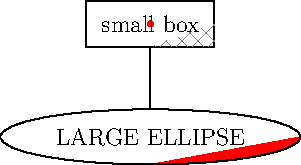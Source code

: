 unitsize(1cm);
size(300);
import patterns; // for drawing patterns
real margin=2mm;
pair z1=(0,1);
pair z0=(0,0);

path EllipseArc(pair c, real a, real b, real Eangle1, real Eangle2, bool direction=CCW)
{
return scale(a,b)*arc(c,1,Eangle1,Eangle2,direction);
}

object Box=draw("small box",box,z1,margin);
object Ellipse=draw("LARGE ELLIPSE",ellipse,z0,margin,invisible);

add("hachure",crosshatch(H=2mm,gray));

add(new void(frame f, transform t) {
draw(f, point(Box,S,t){S}..{S}point(Ellipse,N,t) );
dot(f,point(Box,(S+N)/2,t),red);
fill(f,point(Box,S,t)--(point(Box,E,t).x,point(Box,S,t).y)--point(Box,E,t)--cycle,pattern("hachure"));
pair EO=point(Ellipse,(S+N)/2,t);
path D=EllipseArc(EO,abs(EO-point(Ellipse,E,t)),abs(EO-point(Ellipse,N,t)),270,360);
fill(f,D--cycle,red);
draw(f,ellipse(EO,abs(EO-point(Ellipse,E,t)),abs(EO-point(Ellipse,N,t))));
});
